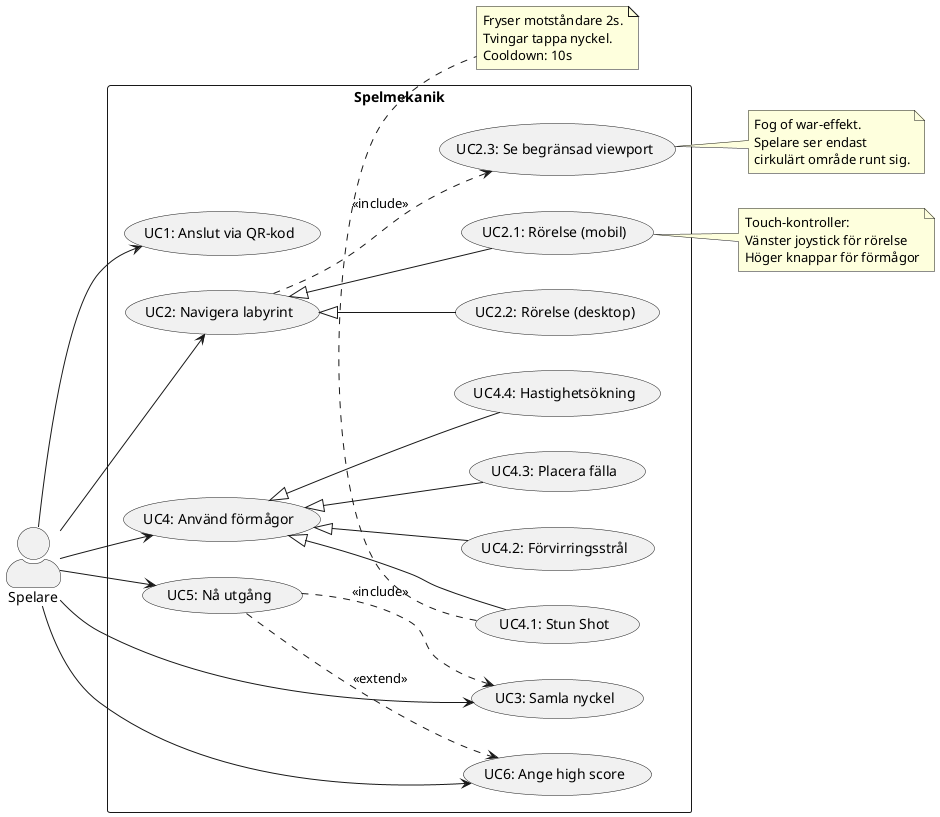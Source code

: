 @startuml
'
' Översikt: Detaljerad spelarinteraktion och spelmekanik
' Detta diagram fokuserar på spelarens användarfall med detaljer:
' - UC2 Navigera: Uppdelat i mobil (joystick) vs desktop (tangentbord) kontroller
'   Inkluderar fog of war (begränsad viewport)
' - UC4 Förmågor: Fyra typer med olika effekter och cooldowns:
'   * Stun Shot (10s cooldown): Fryser 2s, tappar nyckel
'   * Förvirringsstrål: Inverterar kontroller
'   * Placera fälla: Aktiveras när motståndare går över
'   * Hastighetsökning: Auto-aktiveras vid insamling
' - UC5 Nå utgång: Kräver nyckel (include), följs av valfri high score (extend)
'
left to right direction
skinparam actorStyle awesome

actor "Spelare" as Player

rectangle "Spelmekanik" {
  usecase "UC1: Anslut via QR-kod" as UC1
  usecase "UC2: Navigera labyrint" as UC2
  usecase "UC3: Samla nyckel" as UC3
  usecase "UC4: Använd förmågor" as UC4
  usecase "UC5: Nå utgång" as UC5
  usecase "UC6: Ange high score" as UC6

  ' Sub-Use Cases för UC2
  usecase "UC2.1: Rörelse (mobil)" as UC2_1
  usecase "UC2.2: Rörelse (desktop)" as UC2_2
  usecase "UC2.3: Se begränsad viewport" as UC2_3
  
  ' Sub-Use Cases för UC4
  usecase "UC4.1: Stun Shot" as UC4_1
  usecase "UC4.2: Förvirringsstrål" as UC4_2
  usecase "UC4.3: Placera fälla" as UC4_3
  usecase "UC4.4: Hastighetsökning" as UC4_4

  Player --> UC1
  Player --> UC2
  Player --> UC3
  Player --> UC4
  Player --> UC5
  Player --> UC6

  ' Generalizations
  UC2 <|-- UC2_1
  UC2 <|-- UC2_2
  UC2 ..> UC2_3 : <<include>>
  
  UC4 <|-- UC4_1
  UC4 <|-- UC4_2
  UC4 <|-- UC4_3
  UC4 <|-- UC4_4
  
  ' Dependencies
  UC5 ..> UC3 : <<include>>
  UC5 ..> UC6 : <<extend>>
}

note right of UC2_1
  Touch-kontroller:
  Vänster joystick för rörelse
  Höger knappar för förmågor
end note

note right of UC2_3
  Fog of war-effekt.
  Spelare ser endast
  cirkulärt område runt sig.
end note

note bottom of UC4_1
  Fryser motståndare 2s.
  Tvingar tappa nyckel.
  Cooldown: 10s
end note

@enduml